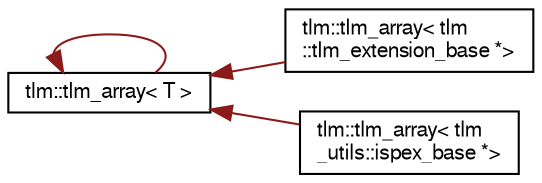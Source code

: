 digraph "Graphical Class Hierarchy"
{
  edge [fontname="FreeSans",fontsize="10",labelfontname="FreeSans",labelfontsize="10"];
  node [fontname="FreeSans",fontsize="10",shape=record];
  rankdir="LR";
  Node0 [label="std::vector\< T \>",height=0.2,width=0.4,color="grey75", fillcolor="white", style="filled",tooltip="STL class. "];
  Node0 -> Node0 [dir="back",color="firebrick4",fontsize="10",style="solid",fontname="FreeSans"];
  Node0 [label="tlm::tlm_array\< T \>",height=0.2,width=0.4,color="black", fillcolor="white", style="filled",URL="$a02459.html"];
  Node0 -> Node2 [dir="back",color="firebrick4",fontsize="10",style="solid",fontname="FreeSans"];
  Node2 [label="tlm::tlm_array\< tlm\l::tlm_extension_base *\>",height=0.2,width=0.4,color="black", fillcolor="white", style="filled",URL="$a02459.html"];
  Node0 -> Node3 [dir="back",color="firebrick4",fontsize="10",style="solid",fontname="FreeSans"];
  Node3 [label="tlm::tlm_array\< tlm\l_utils::ispex_base *\>",height=0.2,width=0.4,color="black", fillcolor="white", style="filled",URL="$a02459.html"];
}
